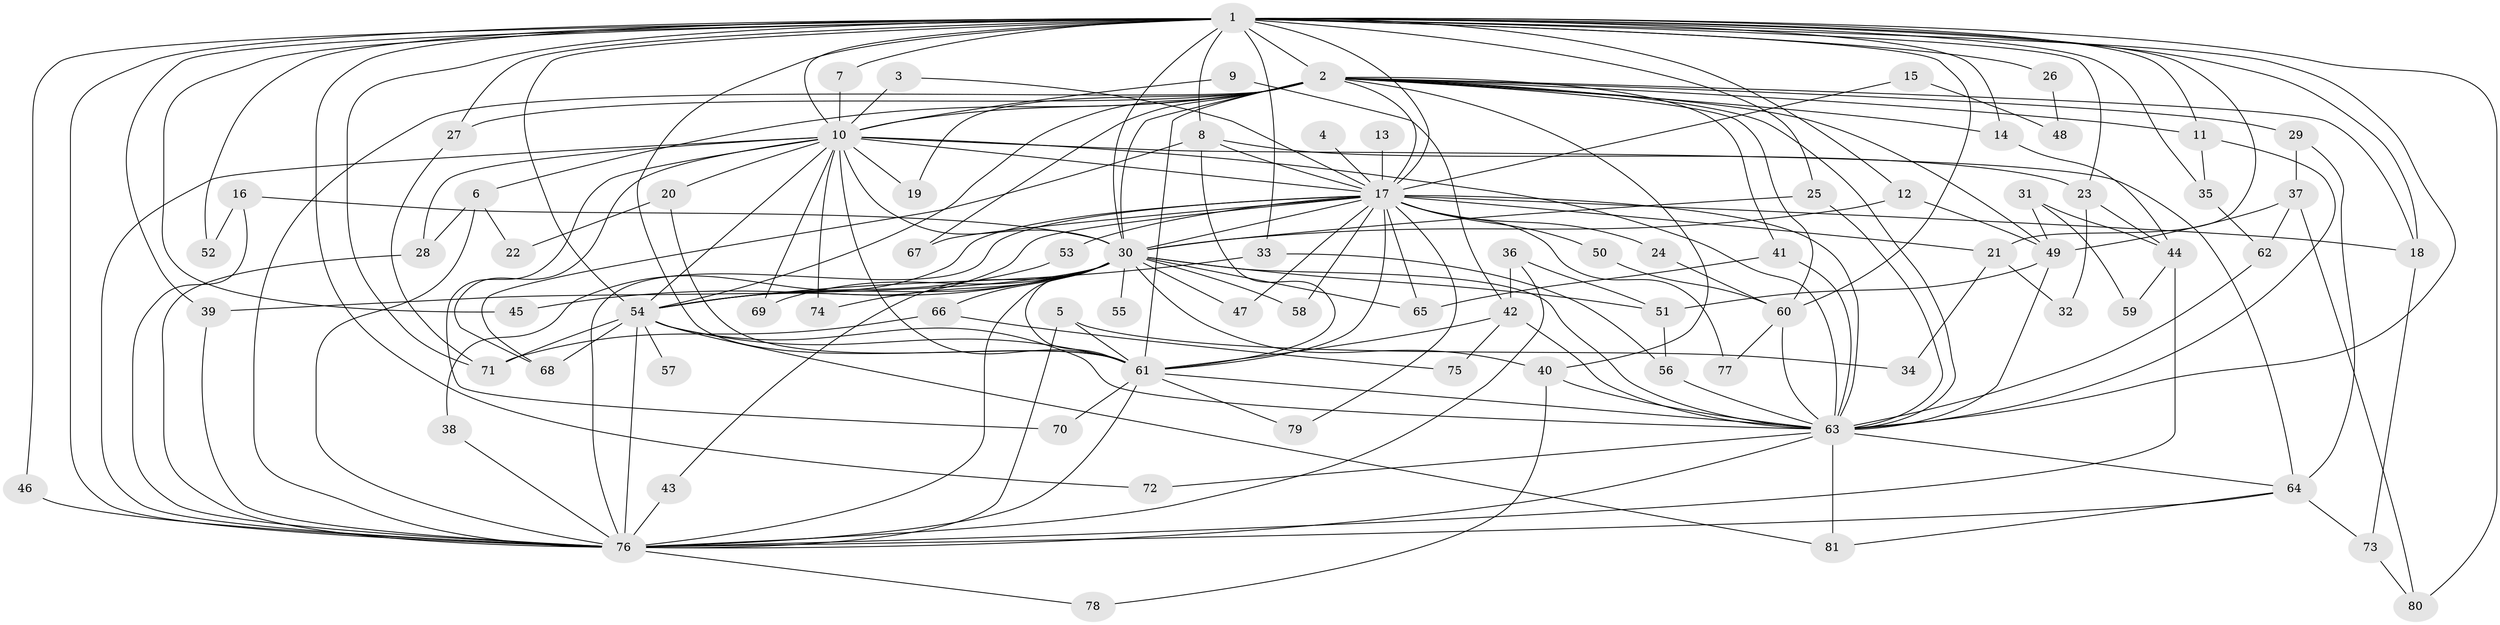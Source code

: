 // original degree distribution, {17: 0.008695652173913044, 18: 0.008695652173913044, 33: 0.008695652173913044, 31: 0.008695652173913044, 13: 0.008695652173913044, 22: 0.017391304347826087, 29: 0.008695652173913044, 24: 0.008695652173913044, 20: 0.008695652173913044, 2: 0.4956521739130435, 6: 0.02608695652173913, 5: 0.017391304347826087, 3: 0.28695652173913044, 4: 0.08695652173913043}
// Generated by graph-tools (version 1.1) at 2025/36/03/04/25 23:36:35]
// undirected, 81 vertices, 193 edges
graph export_dot {
  node [color=gray90,style=filled];
  1;
  2;
  3;
  4;
  5;
  6;
  7;
  8;
  9;
  10;
  11;
  12;
  13;
  14;
  15;
  16;
  17;
  18;
  19;
  20;
  21;
  22;
  23;
  24;
  25;
  26;
  27;
  28;
  29;
  30;
  31;
  32;
  33;
  34;
  35;
  36;
  37;
  38;
  39;
  40;
  41;
  42;
  43;
  44;
  45;
  46;
  47;
  48;
  49;
  50;
  51;
  52;
  53;
  54;
  55;
  56;
  57;
  58;
  59;
  60;
  61;
  62;
  63;
  64;
  65;
  66;
  67;
  68;
  69;
  70;
  71;
  72;
  73;
  74;
  75;
  76;
  77;
  78;
  79;
  80;
  81;
  1 -- 2 [weight=2.0];
  1 -- 7 [weight=1.0];
  1 -- 8 [weight=1.0];
  1 -- 10 [weight=1.0];
  1 -- 11 [weight=1.0];
  1 -- 12 [weight=1.0];
  1 -- 14 [weight=1.0];
  1 -- 17 [weight=1.0];
  1 -- 18 [weight=1.0];
  1 -- 21 [weight=1.0];
  1 -- 23 [weight=1.0];
  1 -- 25 [weight=1.0];
  1 -- 26 [weight=1.0];
  1 -- 27 [weight=1.0];
  1 -- 30 [weight=1.0];
  1 -- 33 [weight=1.0];
  1 -- 35 [weight=1.0];
  1 -- 39 [weight=1.0];
  1 -- 45 [weight=1.0];
  1 -- 46 [weight=1.0];
  1 -- 52 [weight=1.0];
  1 -- 54 [weight=1.0];
  1 -- 60 [weight=1.0];
  1 -- 61 [weight=2.0];
  1 -- 63 [weight=1.0];
  1 -- 71 [weight=1.0];
  1 -- 72 [weight=2.0];
  1 -- 76 [weight=1.0];
  1 -- 80 [weight=1.0];
  2 -- 6 [weight=1.0];
  2 -- 10 [weight=3.0];
  2 -- 11 [weight=1.0];
  2 -- 14 [weight=1.0];
  2 -- 17 [weight=3.0];
  2 -- 18 [weight=1.0];
  2 -- 19 [weight=1.0];
  2 -- 27 [weight=1.0];
  2 -- 29 [weight=1.0];
  2 -- 30 [weight=2.0];
  2 -- 40 [weight=1.0];
  2 -- 41 [weight=1.0];
  2 -- 49 [weight=1.0];
  2 -- 54 [weight=2.0];
  2 -- 60 [weight=1.0];
  2 -- 61 [weight=2.0];
  2 -- 63 [weight=3.0];
  2 -- 67 [weight=1.0];
  2 -- 76 [weight=2.0];
  3 -- 10 [weight=1.0];
  3 -- 17 [weight=1.0];
  4 -- 17 [weight=1.0];
  5 -- 34 [weight=1.0];
  5 -- 61 [weight=1.0];
  5 -- 76 [weight=1.0];
  6 -- 22 [weight=1.0];
  6 -- 28 [weight=1.0];
  6 -- 76 [weight=1.0];
  7 -- 10 [weight=1.0];
  8 -- 17 [weight=1.0];
  8 -- 23 [weight=1.0];
  8 -- 61 [weight=1.0];
  8 -- 68 [weight=1.0];
  9 -- 10 [weight=1.0];
  9 -- 42 [weight=1.0];
  10 -- 17 [weight=1.0];
  10 -- 19 [weight=1.0];
  10 -- 20 [weight=1.0];
  10 -- 28 [weight=1.0];
  10 -- 30 [weight=1.0];
  10 -- 54 [weight=1.0];
  10 -- 61 [weight=1.0];
  10 -- 63 [weight=1.0];
  10 -- 64 [weight=1.0];
  10 -- 68 [weight=1.0];
  10 -- 69 [weight=1.0];
  10 -- 70 [weight=1.0];
  10 -- 74 [weight=2.0];
  10 -- 76 [weight=1.0];
  11 -- 35 [weight=1.0];
  11 -- 63 [weight=1.0];
  12 -- 30 [weight=1.0];
  12 -- 49 [weight=1.0];
  13 -- 17 [weight=1.0];
  14 -- 44 [weight=1.0];
  15 -- 17 [weight=1.0];
  15 -- 48 [weight=1.0];
  16 -- 30 [weight=1.0];
  16 -- 52 [weight=1.0];
  16 -- 76 [weight=1.0];
  17 -- 18 [weight=1.0];
  17 -- 21 [weight=1.0];
  17 -- 24 [weight=1.0];
  17 -- 30 [weight=1.0];
  17 -- 38 [weight=1.0];
  17 -- 47 [weight=1.0];
  17 -- 50 [weight=1.0];
  17 -- 53 [weight=1.0];
  17 -- 54 [weight=1.0];
  17 -- 58 [weight=1.0];
  17 -- 61 [weight=1.0];
  17 -- 63 [weight=1.0];
  17 -- 65 [weight=1.0];
  17 -- 67 [weight=1.0];
  17 -- 76 [weight=1.0];
  17 -- 77 [weight=1.0];
  17 -- 79 [weight=1.0];
  18 -- 73 [weight=1.0];
  20 -- 22 [weight=1.0];
  20 -- 61 [weight=1.0];
  21 -- 32 [weight=1.0];
  21 -- 34 [weight=1.0];
  23 -- 32 [weight=1.0];
  23 -- 44 [weight=1.0];
  24 -- 60 [weight=1.0];
  25 -- 30 [weight=1.0];
  25 -- 63 [weight=1.0];
  26 -- 48 [weight=1.0];
  27 -- 71 [weight=1.0];
  28 -- 76 [weight=1.0];
  29 -- 37 [weight=1.0];
  29 -- 64 [weight=1.0];
  30 -- 39 [weight=1.0];
  30 -- 40 [weight=1.0];
  30 -- 43 [weight=1.0];
  30 -- 45 [weight=1.0];
  30 -- 47 [weight=1.0];
  30 -- 51 [weight=1.0];
  30 -- 54 [weight=2.0];
  30 -- 55 [weight=1.0];
  30 -- 58 [weight=1.0];
  30 -- 61 [weight=1.0];
  30 -- 63 [weight=1.0];
  30 -- 65 [weight=1.0];
  30 -- 66 [weight=1.0];
  30 -- 69 [weight=1.0];
  30 -- 74 [weight=1.0];
  30 -- 76 [weight=2.0];
  31 -- 44 [weight=1.0];
  31 -- 49 [weight=1.0];
  31 -- 59 [weight=1.0];
  33 -- 54 [weight=1.0];
  33 -- 56 [weight=1.0];
  35 -- 62 [weight=1.0];
  36 -- 42 [weight=1.0];
  36 -- 51 [weight=1.0];
  36 -- 76 [weight=1.0];
  37 -- 49 [weight=1.0];
  37 -- 62 [weight=1.0];
  37 -- 80 [weight=1.0];
  38 -- 76 [weight=1.0];
  39 -- 76 [weight=1.0];
  40 -- 63 [weight=1.0];
  40 -- 78 [weight=1.0];
  41 -- 63 [weight=1.0];
  41 -- 65 [weight=1.0];
  42 -- 61 [weight=1.0];
  42 -- 63 [weight=1.0];
  42 -- 75 [weight=1.0];
  43 -- 76 [weight=1.0];
  44 -- 59 [weight=1.0];
  44 -- 76 [weight=1.0];
  46 -- 76 [weight=1.0];
  49 -- 51 [weight=1.0];
  49 -- 63 [weight=1.0];
  50 -- 60 [weight=1.0];
  51 -- 56 [weight=1.0];
  53 -- 54 [weight=1.0];
  54 -- 57 [weight=1.0];
  54 -- 61 [weight=1.0];
  54 -- 63 [weight=1.0];
  54 -- 68 [weight=1.0];
  54 -- 71 [weight=1.0];
  54 -- 76 [weight=1.0];
  54 -- 81 [weight=1.0];
  56 -- 63 [weight=1.0];
  60 -- 63 [weight=1.0];
  60 -- 77 [weight=1.0];
  61 -- 63 [weight=1.0];
  61 -- 70 [weight=1.0];
  61 -- 76 [weight=2.0];
  61 -- 79 [weight=1.0];
  62 -- 63 [weight=1.0];
  63 -- 64 [weight=1.0];
  63 -- 72 [weight=1.0];
  63 -- 76 [weight=1.0];
  63 -- 81 [weight=1.0];
  64 -- 73 [weight=1.0];
  64 -- 76 [weight=1.0];
  64 -- 81 [weight=1.0];
  66 -- 71 [weight=1.0];
  66 -- 75 [weight=1.0];
  73 -- 80 [weight=1.0];
  76 -- 78 [weight=1.0];
}
